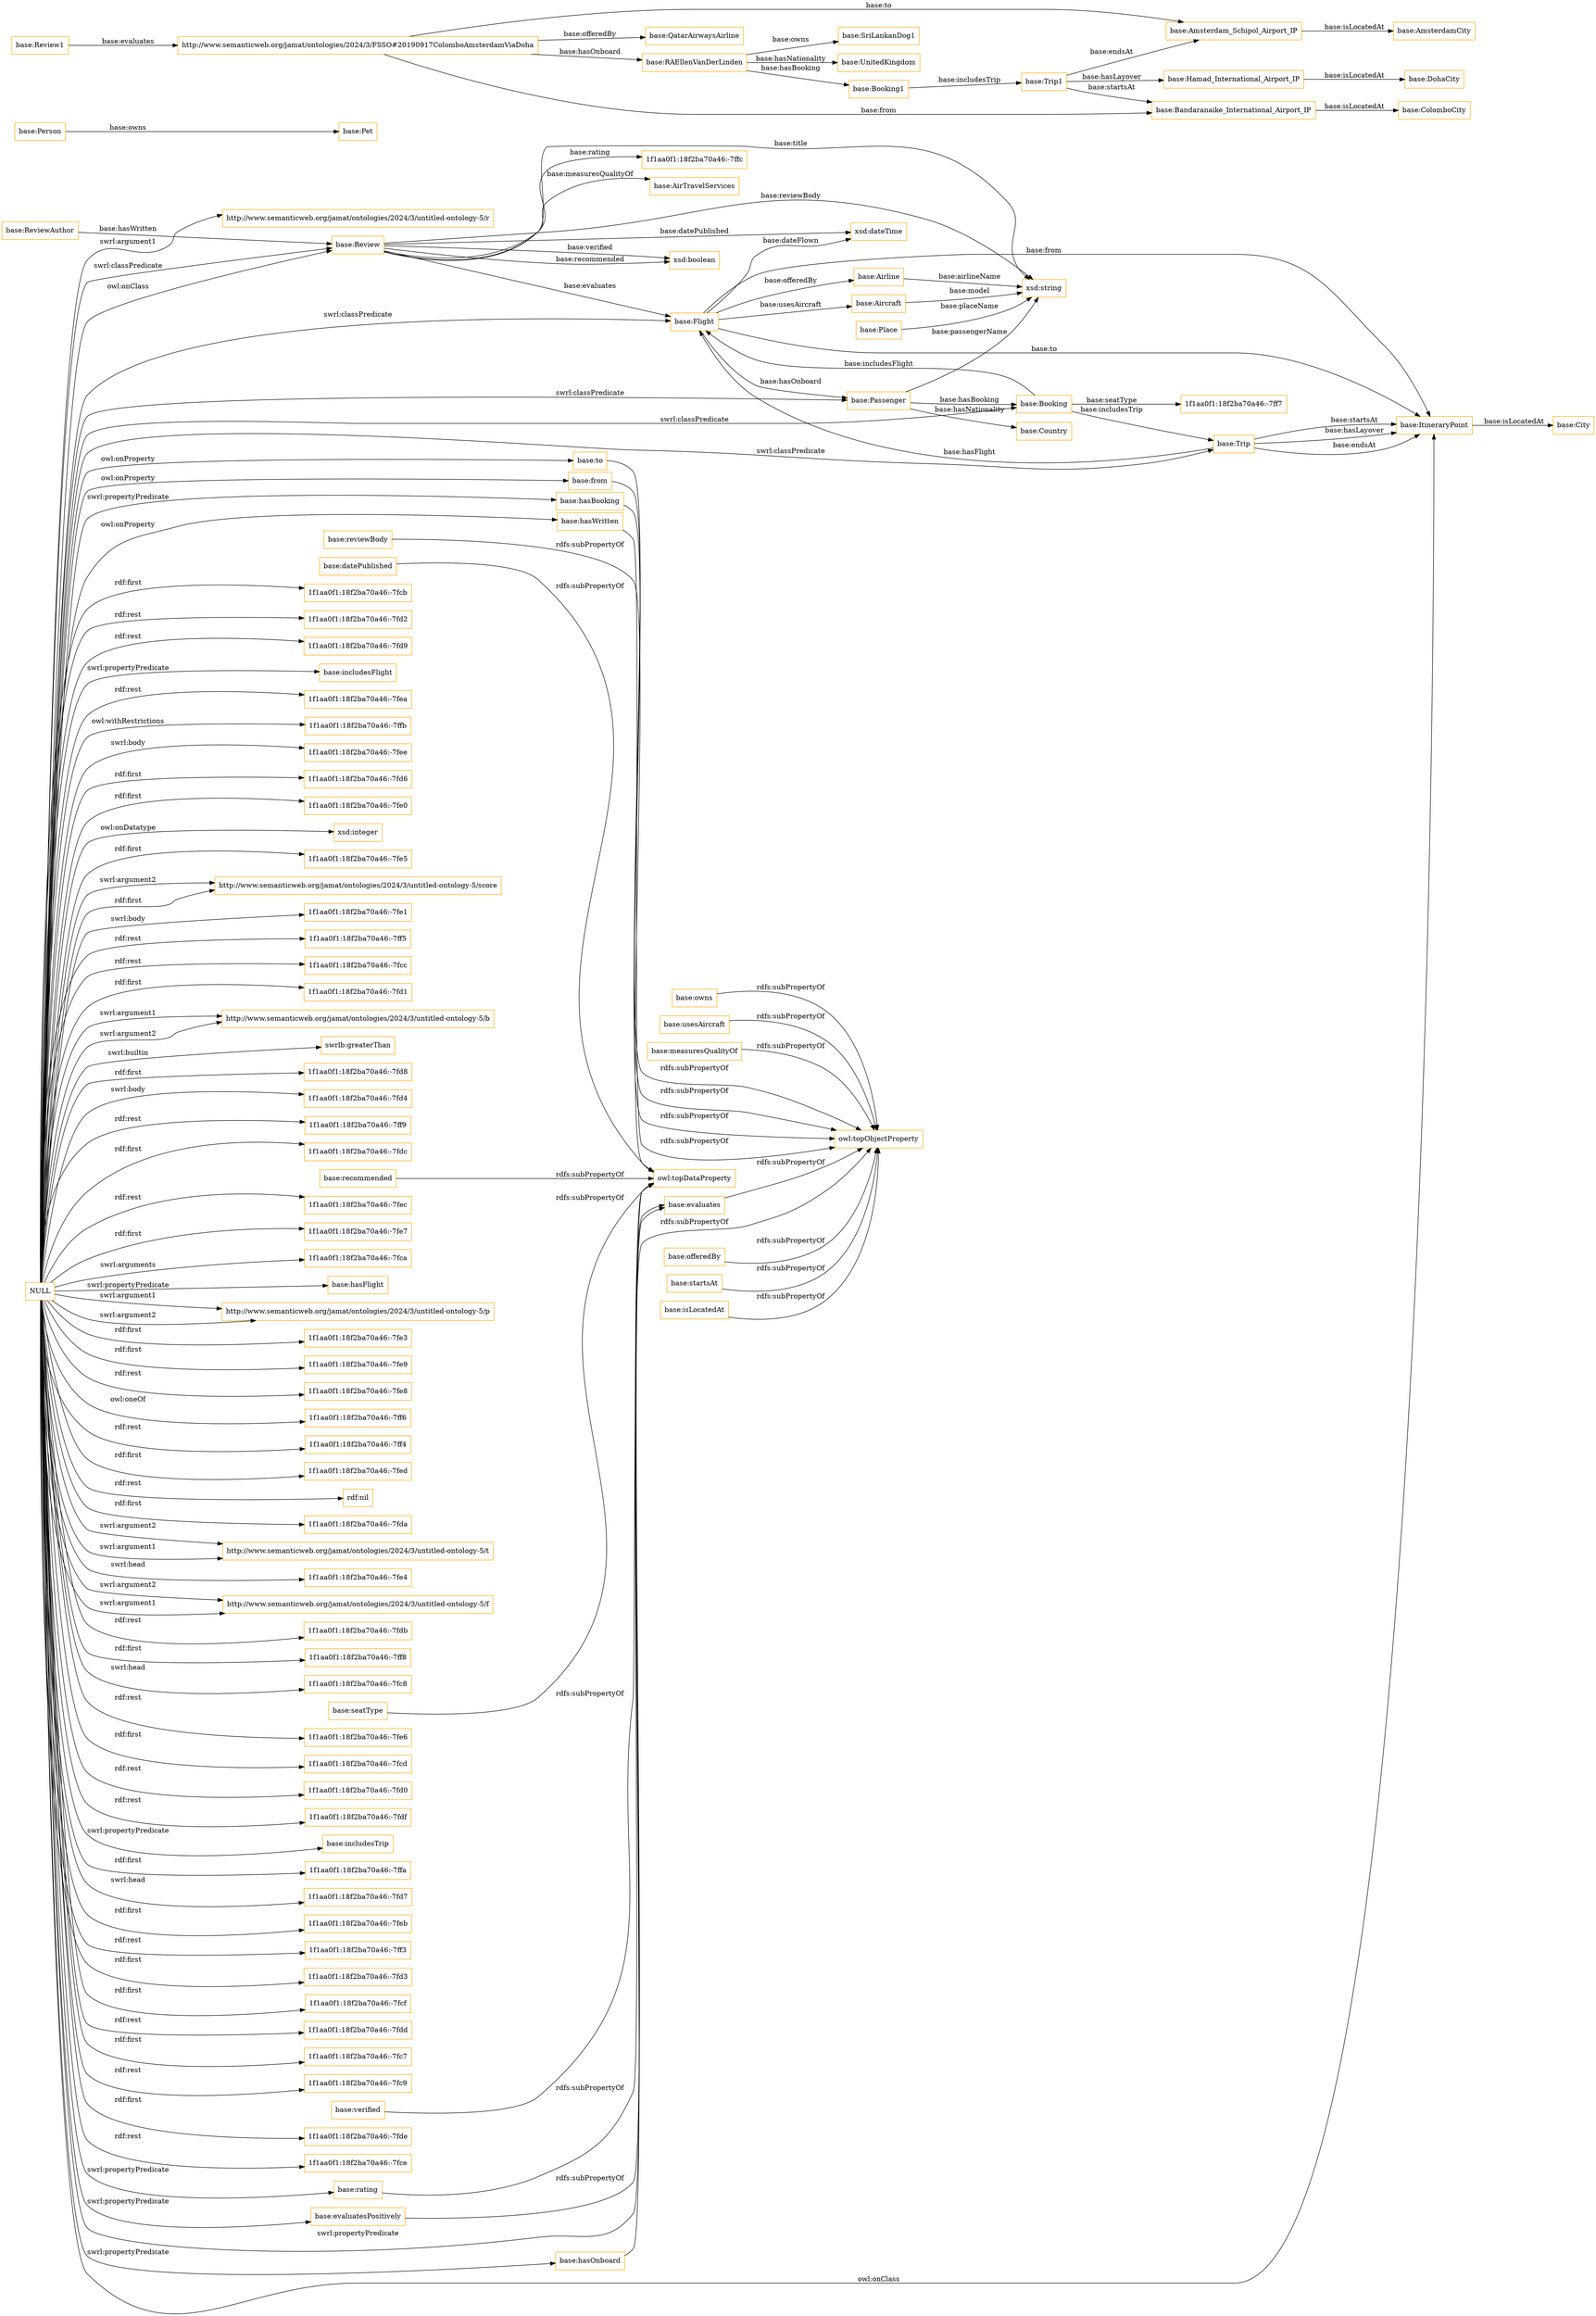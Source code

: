 digraph ar2dtool_diagram { 
rankdir=LR;
size="1501"
node [shape = rectangle, color="orange"]; "base:ReviewAuthor" "base:City" "base:Passenger" "base:Aircraft" "base:Trip" "base:Place" "base:Person" "base:Flight" "base:Pet" "base:Review" "base:ItineraryPoint" "base:Airline" "base:Booking" "base:Country" "base:AirTravelServices" ; /*classes style*/
	"base:to" -> "owl:topObjectProperty" [ label = "rdfs:subPropertyOf" ];
	"base:offeredBy" -> "owl:topObjectProperty" [ label = "rdfs:subPropertyOf" ];
	"http://www.semanticweb.org/jamat/ontologies/2024/3/FSSO#20190917ColomboAmsterdamViaDoha" -> "base:Amsterdam_Schipol_Airport_IP" [ label = "base:to" ];
	"http://www.semanticweb.org/jamat/ontologies/2024/3/FSSO#20190917ColomboAmsterdamViaDoha" -> "base:QatarAirwaysAirline" [ label = "base:offeredBy" ];
	"http://www.semanticweb.org/jamat/ontologies/2024/3/FSSO#20190917ColomboAmsterdamViaDoha" -> "base:RAEllenVanDerLinden" [ label = "base:hasOnboard" ];
	"http://www.semanticweb.org/jamat/ontologies/2024/3/FSSO#20190917ColomboAmsterdamViaDoha" -> "base:Bandaranaike_International_Airport_IP" [ label = "base:from" ];
	"base:seatType" -> "owl:topDataProperty" [ label = "rdfs:subPropertyOf" ];
	"base:verified" -> "owl:topDataProperty" [ label = "rdfs:subPropertyOf" ];
	"base:reviewBody" -> "owl:topDataProperty" [ label = "rdfs:subPropertyOf" ];
	"base:rating" -> "owl:topDataProperty" [ label = "rdfs:subPropertyOf" ];
	"base:startsAt" -> "owl:topObjectProperty" [ label = "rdfs:subPropertyOf" ];
	"base:Trip1" -> "base:Bandaranaike_International_Airport_IP" [ label = "base:startsAt" ];
	"base:Trip1" -> "base:Hamad_International_Airport_IP" [ label = "base:hasLayover" ];
	"base:Trip1" -> "base:Amsterdam_Schipol_Airport_IP" [ label = "base:endsAt" ];
	"base:Amsterdam_Schipol_Airport_IP" -> "base:AmsterdamCity" [ label = "base:isLocatedAt" ];
	"base:Booking1" -> "base:Trip1" [ label = "base:includesTrip" ];
	"base:Hamad_International_Airport_IP" -> "base:DohaCity" [ label = "base:isLocatedAt" ];
	"base:from" -> "owl:topObjectProperty" [ label = "rdfs:subPropertyOf" ];
	"base:evaluates" -> "owl:topObjectProperty" [ label = "rdfs:subPropertyOf" ];
	"base:datePublished" -> "owl:topDataProperty" [ label = "rdfs:subPropertyOf" ];
	"base:Bandaranaike_International_Airport_IP" -> "base:ColomboCity" [ label = "base:isLocatedAt" ];
	"base:hasBooking" -> "owl:topObjectProperty" [ label = "rdfs:subPropertyOf" ];
	"NULL" -> "1f1aa0f1:18f2ba70a46:-7fcb" [ label = "rdf:first" ];
	"NULL" -> "1f1aa0f1:18f2ba70a46:-7fd2" [ label = "rdf:rest" ];
	"NULL" -> "1f1aa0f1:18f2ba70a46:-7fd9" [ label = "rdf:rest" ];
	"NULL" -> "base:includesFlight" [ label = "swrl:propertyPredicate" ];
	"NULL" -> "1f1aa0f1:18f2ba70a46:-7fea" [ label = "rdf:rest" ];
	"NULL" -> "1f1aa0f1:18f2ba70a46:-7ffb" [ label = "owl:withRestrictions" ];
	"NULL" -> "1f1aa0f1:18f2ba70a46:-7fee" [ label = "swrl:body" ];
	"NULL" -> "1f1aa0f1:18f2ba70a46:-7fd6" [ label = "rdf:first" ];
	"NULL" -> "1f1aa0f1:18f2ba70a46:-7fe0" [ label = "rdf:first" ];
	"NULL" -> "xsd:integer" [ label = "owl:onDatatype" ];
	"NULL" -> "1f1aa0f1:18f2ba70a46:-7fe5" [ label = "rdf:first" ];
	"NULL" -> "http://www.semanticweb.org/jamat/ontologies/2024/3/untitled-ontology-5/score" [ label = "swrl:argument2" ];
	"NULL" -> "1f1aa0f1:18f2ba70a46:-7fe1" [ label = "swrl:body" ];
	"NULL" -> "1f1aa0f1:18f2ba70a46:-7ff5" [ label = "rdf:rest" ];
	"NULL" -> "base:from" [ label = "owl:onProperty" ];
	"NULL" -> "1f1aa0f1:18f2ba70a46:-7fcc" [ label = "rdf:rest" ];
	"NULL" -> "1f1aa0f1:18f2ba70a46:-7fd1" [ label = "rdf:first" ];
	"NULL" -> "http://www.semanticweb.org/jamat/ontologies/2024/3/untitled-ontology-5/b" [ label = "swrl:argument1" ];
	"NULL" -> "swrlb:greaterThan" [ label = "swrl:builtin" ];
	"NULL" -> "1f1aa0f1:18f2ba70a46:-7fd8" [ label = "rdf:first" ];
	"NULL" -> "1f1aa0f1:18f2ba70a46:-7fd4" [ label = "swrl:body" ];
	"NULL" -> "1f1aa0f1:18f2ba70a46:-7ff9" [ label = "rdf:rest" ];
	"NULL" -> "base:Passenger" [ label = "swrl:classPredicate" ];
	"NULL" -> "1f1aa0f1:18f2ba70a46:-7fdc" [ label = "rdf:first" ];
	"NULL" -> "base:hasWritten" [ label = "owl:onProperty" ];
	"NULL" -> "base:Trip" [ label = "swrl:classPredicate" ];
	"NULL" -> "1f1aa0f1:18f2ba70a46:-7fec" [ label = "rdf:rest" ];
	"NULL" -> "1f1aa0f1:18f2ba70a46:-7fe7" [ label = "rdf:first" ];
	"NULL" -> "1f1aa0f1:18f2ba70a46:-7fca" [ label = "swrl:arguments" ];
	"NULL" -> "base:hasFlight" [ label = "swrl:propertyPredicate" ];
	"NULL" -> "http://www.semanticweb.org/jamat/ontologies/2024/3/untitled-ontology-5/p" [ label = "swrl:argument2" ];
	"NULL" -> "1f1aa0f1:18f2ba70a46:-7fe3" [ label = "rdf:first" ];
	"NULL" -> "base:ItineraryPoint" [ label = "owl:onClass" ];
	"NULL" -> "base:evaluates" [ label = "swrl:propertyPredicate" ];
	"NULL" -> "1f1aa0f1:18f2ba70a46:-7fe9" [ label = "rdf:first" ];
	"NULL" -> "base:Review" [ label = "owl:onClass" ];
	"NULL" -> "1f1aa0f1:18f2ba70a46:-7fe8" [ label = "rdf:rest" ];
	"NULL" -> "1f1aa0f1:18f2ba70a46:-7ff6" [ label = "owl:oneOf" ];
	"NULL" -> "1f1aa0f1:18f2ba70a46:-7ff4" [ label = "rdf:rest" ];
	"NULL" -> "1f1aa0f1:18f2ba70a46:-7fed" [ label = "rdf:first" ];
	"NULL" -> "rdf:nil" [ label = "rdf:rest" ];
	"NULL" -> "base:Review" [ label = "swrl:classPredicate" ];
	"NULL" -> "1f1aa0f1:18f2ba70a46:-7fda" [ label = "rdf:first" ];
	"NULL" -> "http://www.semanticweb.org/jamat/ontologies/2024/3/untitled-ontology-5/t" [ label = "swrl:argument1" ];
	"NULL" -> "1f1aa0f1:18f2ba70a46:-7fe4" [ label = "swrl:head" ];
	"NULL" -> "base:Booking" [ label = "swrl:classPredicate" ];
	"NULL" -> "http://www.semanticweb.org/jamat/ontologies/2024/3/untitled-ontology-5/f" [ label = "swrl:argument1" ];
	"NULL" -> "http://www.semanticweb.org/jamat/ontologies/2024/3/untitled-ontology-5/f" [ label = "swrl:argument2" ];
	"NULL" -> "1f1aa0f1:18f2ba70a46:-7fdb" [ label = "rdf:rest" ];
	"NULL" -> "1f1aa0f1:18f2ba70a46:-7ff8" [ label = "rdf:first" ];
	"NULL" -> "http://www.semanticweb.org/jamat/ontologies/2024/3/untitled-ontology-5/b" [ label = "swrl:argument2" ];
	"NULL" -> "1f1aa0f1:18f2ba70a46:-7fc8" [ label = "swrl:head" ];
	"NULL" -> "base:hasBooking" [ label = "swrl:propertyPredicate" ];
	"NULL" -> "base:Flight" [ label = "swrl:classPredicate" ];
	"NULL" -> "base:hasOnboard" [ label = "swrl:propertyPredicate" ];
	"NULL" -> "1f1aa0f1:18f2ba70a46:-7fe6" [ label = "rdf:rest" ];
	"NULL" -> "http://www.semanticweb.org/jamat/ontologies/2024/3/untitled-ontology-5/p" [ label = "swrl:argument1" ];
	"NULL" -> "1f1aa0f1:18f2ba70a46:-7fcd" [ label = "rdf:first" ];
	"NULL" -> "1f1aa0f1:18f2ba70a46:-7fd0" [ label = "rdf:rest" ];
	"NULL" -> "1f1aa0f1:18f2ba70a46:-7fdf" [ label = "rdf:rest" ];
	"NULL" -> "http://www.semanticweb.org/jamat/ontologies/2024/3/untitled-ontology-5/t" [ label = "swrl:argument2" ];
	"NULL" -> "base:includesTrip" [ label = "swrl:propertyPredicate" ];
	"NULL" -> "1f1aa0f1:18f2ba70a46:-7ffa" [ label = "rdf:first" ];
	"NULL" -> "1f1aa0f1:18f2ba70a46:-7fd7" [ label = "swrl:head" ];
	"NULL" -> "1f1aa0f1:18f2ba70a46:-7feb" [ label = "rdf:first" ];
	"NULL" -> "1f1aa0f1:18f2ba70a46:-7ff3" [ label = "rdf:rest" ];
	"NULL" -> "1f1aa0f1:18f2ba70a46:-7fd3" [ label = "rdf:first" ];
	"NULL" -> "http://www.semanticweb.org/jamat/ontologies/2024/3/untitled-ontology-5/score" [ label = "rdf:first" ];
	"NULL" -> "1f1aa0f1:18f2ba70a46:-7fcf" [ label = "rdf:first" ];
	"NULL" -> "1f1aa0f1:18f2ba70a46:-7fdd" [ label = "rdf:rest" ];
	"NULL" -> "base:to" [ label = "owl:onProperty" ];
	"NULL" -> "1f1aa0f1:18f2ba70a46:-7fc7" [ label = "rdf:first" ];
	"NULL" -> "1f1aa0f1:18f2ba70a46:-7fc9" [ label = "rdf:rest" ];
	"NULL" -> "base:evaluatesPositively" [ label = "swrl:propertyPredicate" ];
	"NULL" -> "base:rating" [ label = "swrl:propertyPredicate" ];
	"NULL" -> "1f1aa0f1:18f2ba70a46:-7fde" [ label = "rdf:first" ];
	"NULL" -> "1f1aa0f1:18f2ba70a46:-7fce" [ label = "rdf:rest" ];
	"NULL" -> "http://www.semanticweb.org/jamat/ontologies/2024/3/untitled-ontology-5/r" [ label = "swrl:argument1" ];
	"base:RAEllenVanDerLinden" -> "base:SriLankanDog1" [ label = "base:owns" ];
	"base:RAEllenVanDerLinden" -> "base:UnitedKingdom" [ label = "base:hasNationality" ];
	"base:RAEllenVanDerLinden" -> "base:Booking1" [ label = "base:hasBooking" ];
	"base:recommended" -> "owl:topDataProperty" [ label = "rdfs:subPropertyOf" ];
	"base:isLocatedAt" -> "owl:topObjectProperty" [ label = "rdfs:subPropertyOf" ];
	"base:Review1" -> "http://www.semanticweb.org/jamat/ontologies/2024/3/FSSO#20190917ColomboAmsterdamViaDoha" [ label = "base:evaluates" ];
	"base:evaluatesPositively" -> "base:evaluates" [ label = "rdfs:subPropertyOf" ];
	"base:hasOnboard" -> "owl:topObjectProperty" [ label = "rdfs:subPropertyOf" ];
	"base:owns" -> "owl:topObjectProperty" [ label = "rdfs:subPropertyOf" ];
	"base:hasWritten" -> "owl:topObjectProperty" [ label = "rdfs:subPropertyOf" ];
	"base:usesAircraft" -> "owl:topObjectProperty" [ label = "rdfs:subPropertyOf" ];
	"base:measuresQualityOf" -> "owl:topObjectProperty" [ label = "rdfs:subPropertyOf" ];
	"base:Flight" -> "base:Aircraft" [ label = "base:usesAircraft" ];
	"base:Passenger" -> "xsd:string" [ label = "base:passengerName" ];
	"base:Review" -> "xsd:string" [ label = "base:title" ];
	"base:Place" -> "xsd:string" [ label = "base:placeName" ];
	"base:Review" -> "xsd:boolean" [ label = "base:recommended" ];
	"base:Trip" -> "base:ItineraryPoint" [ label = "base:hasLayover" ];
	"base:Booking" -> "1f1aa0f1:18f2ba70a46:-7ff7" [ label = "base:seatType" ];
	"base:Flight" -> "base:ItineraryPoint" [ label = "base:from" ];
	"base:Flight" -> "xsd:dateTime" [ label = "base:dateFlown" ];
	"base:Booking" -> "base:Flight" [ label = "base:includesFlight" ];
	"base:Review" -> "xsd:string" [ label = "base:reviewBody" ];
	"base:Aircraft" -> "xsd:string" [ label = "base:model" ];
	"base:Review" -> "xsd:dateTime" [ label = "base:datePublished" ];
	"base:Flight" -> "base:Passenger" [ label = "base:hasOnboard" ];
	"base:Review" -> "1f1aa0f1:18f2ba70a46:-7ffc" [ label = "base:rating" ];
	"base:Person" -> "base:Pet" [ label = "base:owns" ];
	"base:Trip" -> "base:Flight" [ label = "base:hasFlight" ];
	"base:Flight" -> "base:ItineraryPoint" [ label = "base:to" ];
	"base:Airline" -> "xsd:string" [ label = "base:airlineName" ];
	"base:ItineraryPoint" -> "base:City" [ label = "base:isLocatedAt" ];
	"base:Flight" -> "base:Airline" [ label = "base:offeredBy" ];
	"base:Review" -> "base:AirTravelServices" [ label = "base:measuresQualityOf" ];
	"base:ReviewAuthor" -> "base:Review" [ label = "base:hasWritten" ];
	"base:Review" -> "xsd:boolean" [ label = "base:verified" ];
	"base:Booking" -> "base:Trip" [ label = "base:includesTrip" ];
	"base:Trip" -> "base:ItineraryPoint" [ label = "base:endsAt" ];
	"base:Passenger" -> "base:Booking" [ label = "base:hasBooking" ];
	"base:Review" -> "base:Flight" [ label = "base:evaluates" ];
	"base:Passenger" -> "base:Country" [ label = "base:hasNationality" ];
	"base:Trip" -> "base:ItineraryPoint" [ label = "base:startsAt" ];

}
